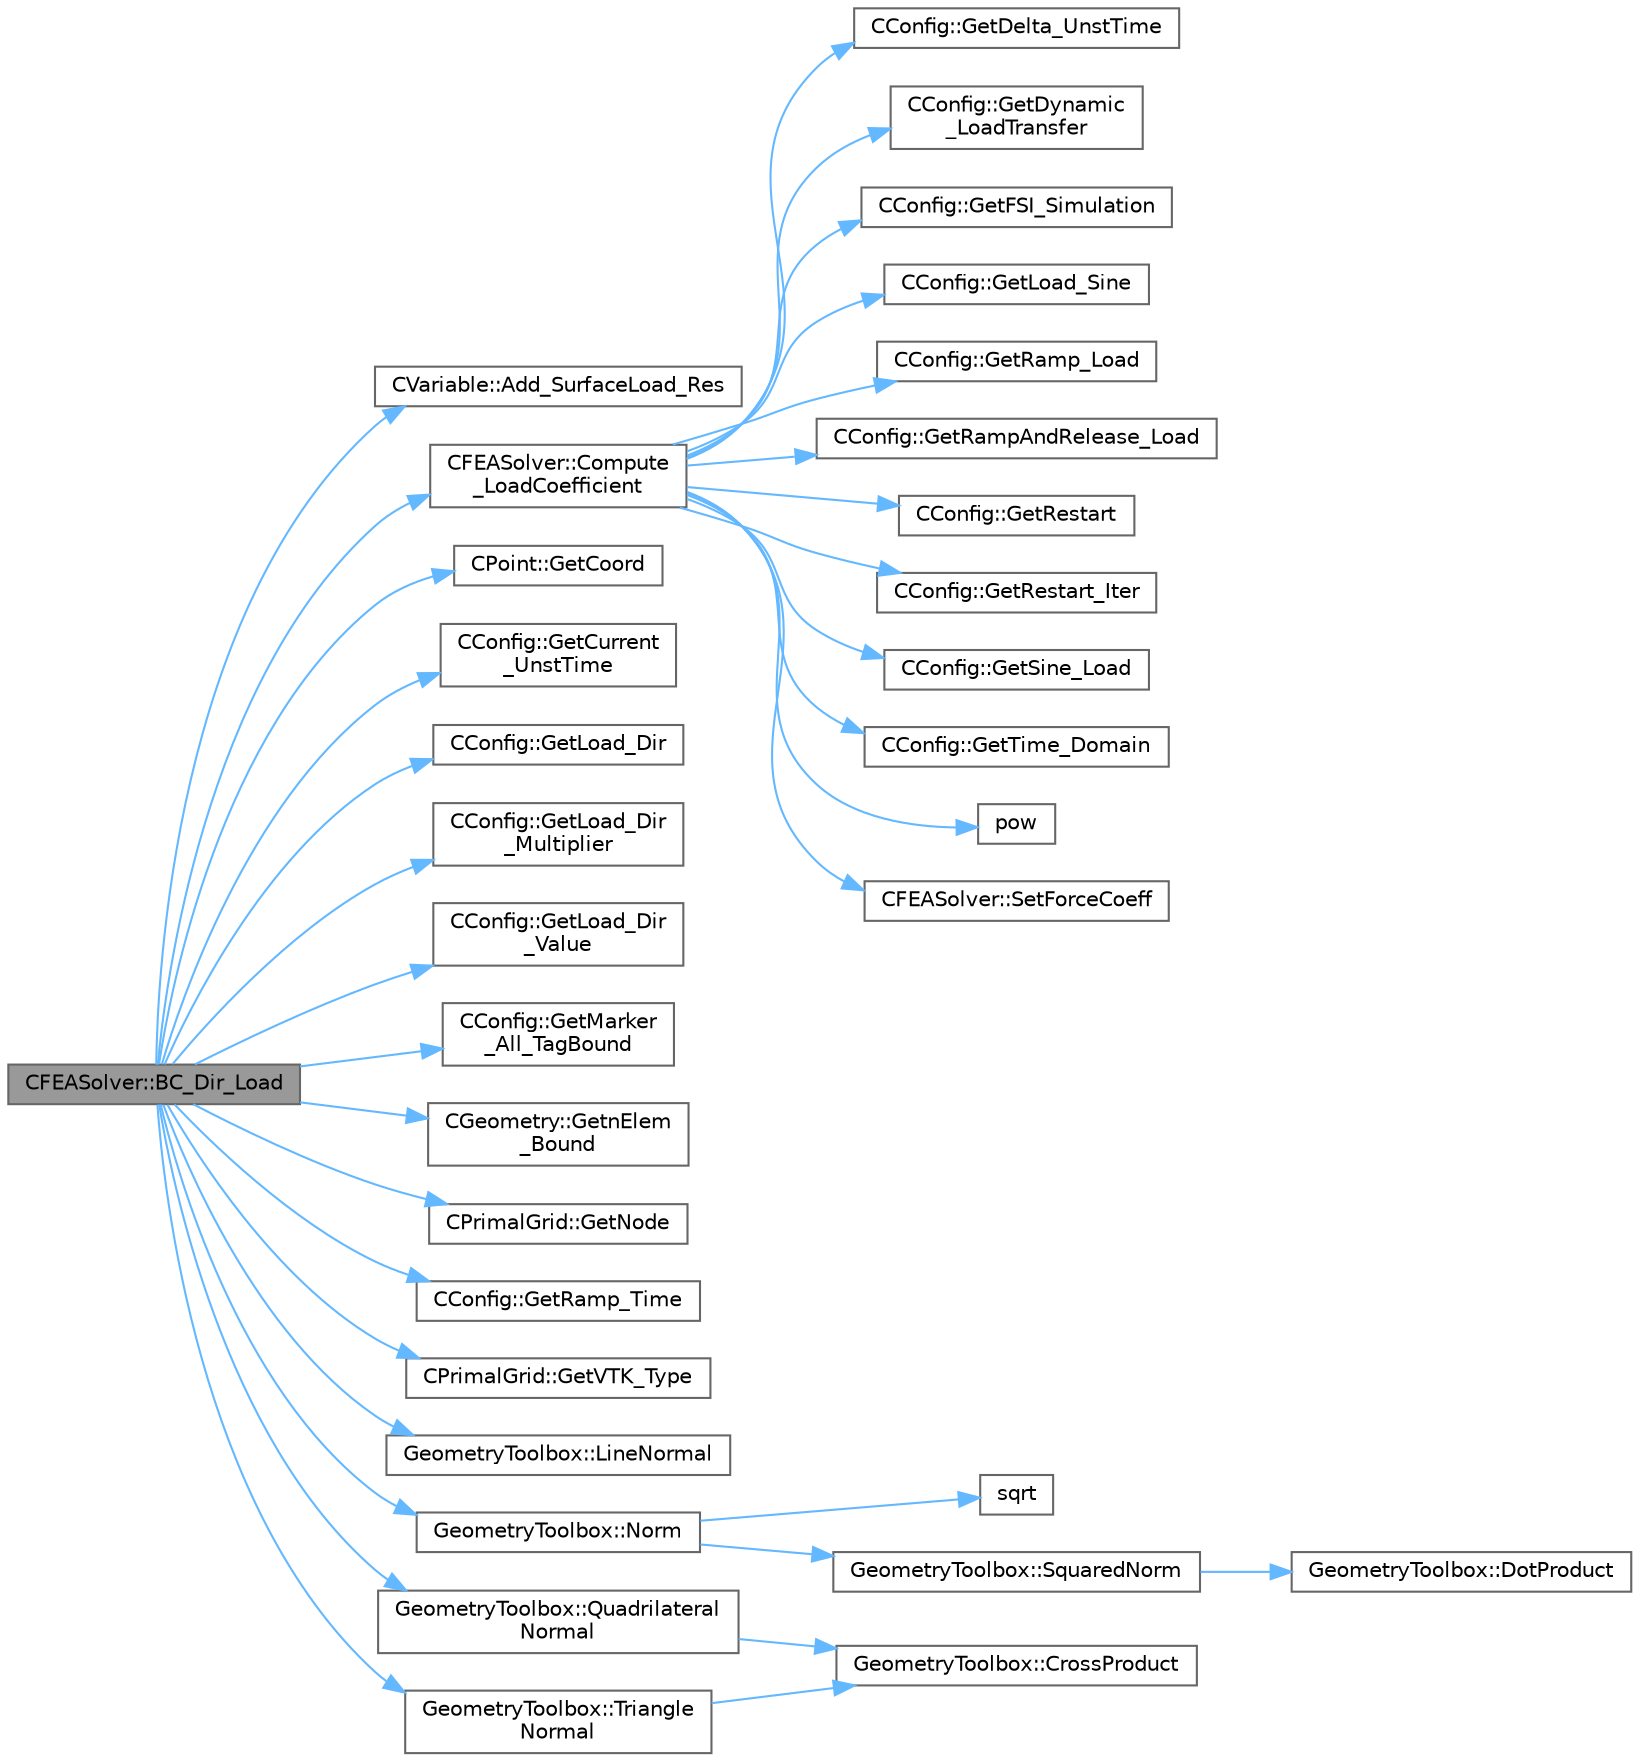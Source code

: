 digraph "CFEASolver::BC_Dir_Load"
{
 // LATEX_PDF_SIZE
  bgcolor="transparent";
  edge [fontname=Helvetica,fontsize=10,labelfontname=Helvetica,labelfontsize=10];
  node [fontname=Helvetica,fontsize=10,shape=box,height=0.2,width=0.4];
  rankdir="LR";
  Node1 [id="Node000001",label="CFEASolver::BC_Dir_Load",height=0.2,width=0.4,color="gray40", fillcolor="grey60", style="filled", fontcolor="black",tooltip="Impose a load boundary condition in cartesian coordinates."];
  Node1 -> Node2 [id="edge1_Node000001_Node000002",color="steelblue1",style="solid",tooltip=" "];
  Node2 [id="Node000002",label="CVariable::Add_SurfaceLoad_Res",height=0.2,width=0.4,color="grey40", fillcolor="white", style="filled",URL="$classCVariable.html#a864225c063788816b003bd631e8a6c93",tooltip="A virtual member."];
  Node1 -> Node3 [id="edge2_Node000001_Node000003",color="steelblue1",style="solid",tooltip=" "];
  Node3 [id="Node000003",label="CFEASolver::Compute\l_LoadCoefficient",height=0.2,width=0.4,color="grey40", fillcolor="white", style="filled",URL="$classCFEASolver.html#a107e856fe84336a5c30945b52095244a",tooltip="Get multiplier for loads."];
  Node3 -> Node4 [id="edge3_Node000003_Node000004",color="steelblue1",style="solid",tooltip=" "];
  Node4 [id="Node000004",label="CConfig::GetDelta_UnstTime",height=0.2,width=0.4,color="grey40", fillcolor="white", style="filled",URL="$classCConfig.html#a95f12a968f4553caf9bea4576fbf5812",tooltip="If we are prforming an unsteady simulation, there is only one value of the time step for the complete..."];
  Node3 -> Node5 [id="edge4_Node000003_Node000005",color="steelblue1",style="solid",tooltip=" "];
  Node5 [id="Node000005",label="CConfig::GetDynamic\l_LoadTransfer",height=0.2,width=0.4,color="grey40", fillcolor="white", style="filled",URL="$classCConfig.html#a578208e01406648b85d116ae70218559",tooltip="Get the kind of load transfer method we want to use for dynamic problems."];
  Node3 -> Node6 [id="edge5_Node000003_Node000006",color="steelblue1",style="solid",tooltip=" "];
  Node6 [id="Node000006",label="CConfig::GetFSI_Simulation",height=0.2,width=0.4,color="grey40", fillcolor="white", style="filled",URL="$classCConfig.html#ab3fdf060d59e990ed2e9418e8df56ad7",tooltip="Check if the simulation we are running is a FSI simulation."];
  Node3 -> Node7 [id="edge6_Node000003_Node000007",color="steelblue1",style="solid",tooltip=" "];
  Node7 [id="Node000007",label="CConfig::GetLoad_Sine",height=0.2,width=0.4,color="grey40", fillcolor="white", style="filled",URL="$classCConfig.html#a47305cc10cd08cf13ce77947d8f655f1",tooltip="Get the sine load properties."];
  Node3 -> Node8 [id="edge7_Node000003_Node000008",color="steelblue1",style="solid",tooltip=" "];
  Node8 [id="Node000008",label="CConfig::GetRamp_Load",height=0.2,width=0.4,color="grey40", fillcolor="white", style="filled",URL="$classCConfig.html#a85f48cb5b1493d154ae9ed446c5a9539",tooltip="Check if the user wants to apply the load as a ramp."];
  Node3 -> Node9 [id="edge8_Node000003_Node000009",color="steelblue1",style="solid",tooltip=" "];
  Node9 [id="Node000009",label="CConfig::GetRampAndRelease_Load",height=0.2,width=0.4,color="grey40", fillcolor="white", style="filled",URL="$classCConfig.html#acb987d15f085accca38786d26e361314",tooltip="Check if the user wants to apply the load as a ramp."];
  Node3 -> Node10 [id="edge9_Node000003_Node000010",color="steelblue1",style="solid",tooltip=" "];
  Node10 [id="Node000010",label="CConfig::GetRestart",height=0.2,width=0.4,color="grey40", fillcolor="white", style="filled",URL="$classCConfig.html#ae55bdae4e8b4e61fd07a857005cc6799",tooltip="Provides the restart information."];
  Node3 -> Node11 [id="edge10_Node000003_Node000011",color="steelblue1",style="solid",tooltip=" "];
  Node11 [id="Node000011",label="CConfig::GetRestart_Iter",height=0.2,width=0.4,color="grey40", fillcolor="white", style="filled",URL="$classCConfig.html#aeca467e3a7c02d72b28ade957614035c",tooltip="Get the restart iteration."];
  Node3 -> Node12 [id="edge11_Node000003_Node000012",color="steelblue1",style="solid",tooltip=" "];
  Node12 [id="Node000012",label="CConfig::GetSine_Load",height=0.2,width=0.4,color="grey40", fillcolor="white", style="filled",URL="$classCConfig.html#ac24e6981ea52b93379292b501f0effb9",tooltip="Check if the user wants to apply the load as a ramp."];
  Node3 -> Node13 [id="edge12_Node000003_Node000013",color="steelblue1",style="solid",tooltip=" "];
  Node13 [id="Node000013",label="CConfig::GetTime_Domain",height=0.2,width=0.4,color="grey40", fillcolor="white", style="filled",URL="$classCConfig.html#a85d2e3cf43b77c63642c40c235b853f3",tooltip="Check if the multizone problem is solved for time domain."];
  Node3 -> Node14 [id="edge13_Node000003_Node000014",color="steelblue1",style="solid",tooltip=" "];
  Node14 [id="Node000014",label="pow",height=0.2,width=0.4,color="grey40", fillcolor="white", style="filled",URL="$group__SIMD.html#ga768cbdeba8e4567257959378fba27f17",tooltip=" "];
  Node3 -> Node15 [id="edge14_Node000003_Node000015",color="steelblue1",style="solid",tooltip=" "];
  Node15 [id="Node000015",label="CFEASolver::SetForceCoeff",height=0.2,width=0.4,color="grey40", fillcolor="white", style="filled",URL="$classCFEASolver.html#aabb92dd91df9b74e8fd622c345cb22af",tooltip="Set the value of the force coefficient history for the history file."];
  Node1 -> Node16 [id="edge15_Node000001_Node000016",color="steelblue1",style="solid",tooltip=" "];
  Node16 [id="Node000016",label="CPoint::GetCoord",height=0.2,width=0.4,color="grey40", fillcolor="white", style="filled",URL="$classCPoint.html#ab16c29dd03911529cd73bf467c313179",tooltip="Get the coordinates dor the control volume."];
  Node1 -> Node17 [id="edge16_Node000001_Node000017",color="steelblue1",style="solid",tooltip=" "];
  Node17 [id="Node000017",label="CConfig::GetCurrent\l_UnstTime",height=0.2,width=0.4,color="grey40", fillcolor="white", style="filled",URL="$classCConfig.html#a346df15c684f92fb44350fa3bc944c03",tooltip="If we are performing an unsteady simulation, this is the value of current time."];
  Node1 -> Node18 [id="edge17_Node000001_Node000018",color="steelblue1",style="solid",tooltip=" "];
  Node18 [id="Node000018",label="CConfig::GetLoad_Dir",height=0.2,width=0.4,color="grey40", fillcolor="white", style="filled",URL="$classCConfig.html#ad2233f1c361f5518f2e433a7ff38476f",tooltip="Get the force direction at a loaded boundary in cartesian coordinates."];
  Node1 -> Node19 [id="edge18_Node000001_Node000019",color="steelblue1",style="solid",tooltip=" "];
  Node19 [id="Node000019",label="CConfig::GetLoad_Dir\l_Multiplier",height=0.2,width=0.4,color="grey40", fillcolor="white", style="filled",URL="$classCConfig.html#ad22b9b5f3f025f262628a1355b4d1db7",tooltip="Get the force multiplier at a load boundary in cartesian coordinates."];
  Node1 -> Node20 [id="edge19_Node000001_Node000020",color="steelblue1",style="solid",tooltip=" "];
  Node20 [id="Node000020",label="CConfig::GetLoad_Dir\l_Value",height=0.2,width=0.4,color="grey40", fillcolor="white", style="filled",URL="$classCConfig.html#ab7bc721da28fae9f918823c43e0b08b0",tooltip="Get the force value at a load boundary defined in cartesian coordinates."];
  Node1 -> Node21 [id="edge20_Node000001_Node000021",color="steelblue1",style="solid",tooltip=" "];
  Node21 [id="Node000021",label="CConfig::GetMarker\l_All_TagBound",height=0.2,width=0.4,color="grey40", fillcolor="white", style="filled",URL="$classCConfig.html#ab8c9c1f45950a29355be4ff357049440",tooltip="Get the index of the surface defined in the geometry file."];
  Node1 -> Node22 [id="edge21_Node000001_Node000022",color="steelblue1",style="solid",tooltip=" "];
  Node22 [id="Node000022",label="CGeometry::GetnElem\l_Bound",height=0.2,width=0.4,color="grey40", fillcolor="white", style="filled",URL="$classCGeometry.html#a99963e6bd2e4a26d4562f7ea5e8b8873",tooltip="Get the number of boundary elements."];
  Node1 -> Node23 [id="edge22_Node000001_Node000023",color="steelblue1",style="solid",tooltip=" "];
  Node23 [id="Node000023",label="CPrimalGrid::GetNode",height=0.2,width=0.4,color="grey40", fillcolor="white", style="filled",URL="$classCPrimalGrid.html#a6353b89f5a8a3948cd475da6152bf077",tooltip="Get the nodes shared by the primal grid element."];
  Node1 -> Node24 [id="edge23_Node000001_Node000024",color="steelblue1",style="solid",tooltip=" "];
  Node24 [id="Node000024",label="CConfig::GetRamp_Time",height=0.2,width=0.4,color="grey40", fillcolor="white", style="filled",URL="$classCConfig.html#a5b34d3fba0bc0b3b979827d15c52bd6f",tooltip="Get the maximum time of the ramp."];
  Node1 -> Node25 [id="edge24_Node000001_Node000025",color="steelblue1",style="solid",tooltip=" "];
  Node25 [id="Node000025",label="CPrimalGrid::GetVTK_Type",height=0.2,width=0.4,color="grey40", fillcolor="white", style="filled",URL="$classCPrimalGrid.html#ad506ad8f97dd70d71c1ee6f407df4cf5",tooltip="Get VTK type."];
  Node1 -> Node26 [id="edge25_Node000001_Node000026",color="steelblue1",style="solid",tooltip=" "];
  Node26 [id="Node000026",label="GeometryToolbox::LineNormal",height=0.2,width=0.4,color="grey40", fillcolor="white", style="filled",URL="$group__GeometryToolbox.html#ga7079d2492b2934b5a8044b6576d35125",tooltip="Set U as the normal to a 2D line defined by coords[iPoint][iDim]."];
  Node1 -> Node27 [id="edge26_Node000001_Node000027",color="steelblue1",style="solid",tooltip=" "];
  Node27 [id="Node000027",label="GeometryToolbox::Norm",height=0.2,width=0.4,color="grey40", fillcolor="white", style="filled",URL="$group__GeometryToolbox.html#gad8b24e50333c9a8378f7abf18222f36a",tooltip=" "];
  Node27 -> Node28 [id="edge27_Node000027_Node000028",color="steelblue1",style="solid",tooltip=" "];
  Node28 [id="Node000028",label="sqrt",height=0.2,width=0.4,color="grey40", fillcolor="white", style="filled",URL="$group__SIMD.html#ga54a1925ab40fb4249ea255072520de35",tooltip=" "];
  Node27 -> Node29 [id="edge28_Node000027_Node000029",color="steelblue1",style="solid",tooltip=" "];
  Node29 [id="Node000029",label="GeometryToolbox::SquaredNorm",height=0.2,width=0.4,color="grey40", fillcolor="white", style="filled",URL="$group__GeometryToolbox.html#ga98c9b9314cc6352c9bba49b8cfb4b056",tooltip=" "];
  Node29 -> Node30 [id="edge29_Node000029_Node000030",color="steelblue1",style="solid",tooltip=" "];
  Node30 [id="Node000030",label="GeometryToolbox::DotProduct",height=0.2,width=0.4,color="grey40", fillcolor="white", style="filled",URL="$group__GeometryToolbox.html#ga7ec3e1e20fab73dbf0159fe38492cc89",tooltip=" "];
  Node1 -> Node31 [id="edge30_Node000001_Node000031",color="steelblue1",style="solid",tooltip=" "];
  Node31 [id="Node000031",label="GeometryToolbox::Quadrilateral\lNormal",height=0.2,width=0.4,color="grey40", fillcolor="white", style="filled",URL="$group__GeometryToolbox.html#ga33b6625a765eb24f27428949e1b1433e",tooltip="Normal vector of a quadrilateral, cross product of the two diagonals."];
  Node31 -> Node32 [id="edge31_Node000031_Node000032",color="steelblue1",style="solid",tooltip=" "];
  Node32 [id="Node000032",label="GeometryToolbox::CrossProduct",height=0.2,width=0.4,color="grey40", fillcolor="white", style="filled",URL="$group__GeometryToolbox.html#ga26f2f767e60f046c51299f6236f84ffe",tooltip="c = a x b"];
  Node1 -> Node33 [id="edge32_Node000001_Node000033",color="steelblue1",style="solid",tooltip=" "];
  Node33 [id="Node000033",label="GeometryToolbox::Triangle\lNormal",height=0.2,width=0.4,color="grey40", fillcolor="white", style="filled",URL="$group__GeometryToolbox.html#gaaf49b2060e8b62e065637f257283d132",tooltip="Normal vector of a triangle, cross product of two sides."];
  Node33 -> Node32 [id="edge33_Node000033_Node000032",color="steelblue1",style="solid",tooltip=" "];
}
